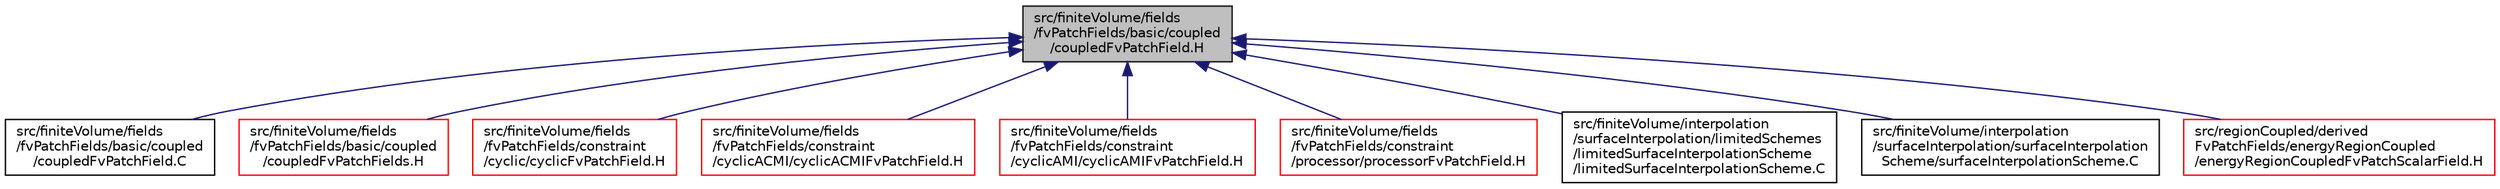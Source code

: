 digraph "src/finiteVolume/fields/fvPatchFields/basic/coupled/coupledFvPatchField.H"
{
  bgcolor="transparent";
  edge [fontname="Helvetica",fontsize="10",labelfontname="Helvetica",labelfontsize="10"];
  node [fontname="Helvetica",fontsize="10",shape=record];
  Node214 [label="src/finiteVolume/fields\l/fvPatchFields/basic/coupled\l/coupledFvPatchField.H",height=0.2,width=0.4,color="black", fillcolor="grey75", style="filled", fontcolor="black"];
  Node214 -> Node215 [dir="back",color="midnightblue",fontsize="10",style="solid",fontname="Helvetica"];
  Node215 [label="src/finiteVolume/fields\l/fvPatchFields/basic/coupled\l/coupledFvPatchField.C",height=0.2,width=0.4,color="black",URL="$a01550.html"];
  Node214 -> Node216 [dir="back",color="midnightblue",fontsize="10",style="solid",fontname="Helvetica"];
  Node216 [label="src/finiteVolume/fields\l/fvPatchFields/basic/coupled\l/coupledFvPatchFields.H",height=0.2,width=0.4,color="red",URL="$a01559.html"];
  Node214 -> Node221 [dir="back",color="midnightblue",fontsize="10",style="solid",fontname="Helvetica"];
  Node221 [label="src/finiteVolume/fields\l/fvPatchFields/constraint\l/cyclic/cyclicFvPatchField.H",height=0.2,width=0.4,color="red",URL="$a01691.html"];
  Node214 -> Node255 [dir="back",color="midnightblue",fontsize="10",style="solid",fontname="Helvetica"];
  Node255 [label="src/finiteVolume/fields\l/fvPatchFields/constraint\l/cyclicACMI/cyclicACMIFvPatchField.H",height=0.2,width=0.4,color="red",URL="$a01706.html"];
  Node214 -> Node259 [dir="back",color="midnightblue",fontsize="10",style="solid",fontname="Helvetica"];
  Node259 [label="src/finiteVolume/fields\l/fvPatchFields/constraint\l/cyclicAMI/cyclicAMIFvPatchField.H",height=0.2,width=0.4,color="red",URL="$a01721.html"];
  Node214 -> Node276 [dir="back",color="midnightblue",fontsize="10",style="solid",fontname="Helvetica"];
  Node276 [label="src/finiteVolume/fields\l/fvPatchFields/constraint\l/processor/processorFvPatchField.H",height=0.2,width=0.4,color="red",URL="$a01811.html"];
  Node214 -> Node288 [dir="back",color="midnightblue",fontsize="10",style="solid",fontname="Helvetica"];
  Node288 [label="src/finiteVolume/interpolation\l/surfaceInterpolation/limitedSchemes\l/limitedSurfaceInterpolationScheme\l/limitedSurfaceInterpolationScheme.C",height=0.2,width=0.4,color="black",URL="$a04142.html"];
  Node214 -> Node289 [dir="back",color="midnightblue",fontsize="10",style="solid",fontname="Helvetica"];
  Node289 [label="src/finiteVolume/interpolation\l/surfaceInterpolation/surfaceInterpolation\lScheme/surfaceInterpolationScheme.C",height=0.2,width=0.4,color="black",URL="$a04511.html"];
  Node214 -> Node290 [dir="back",color="midnightblue",fontsize="10",style="solid",fontname="Helvetica"];
  Node290 [label="src/regionCoupled/derived\lFvPatchFields/energyRegionCoupled\l/energyRegionCoupledFvPatchScalarField.H",height=0.2,width=0.4,color="red",URL="$a14060.html"];
}
